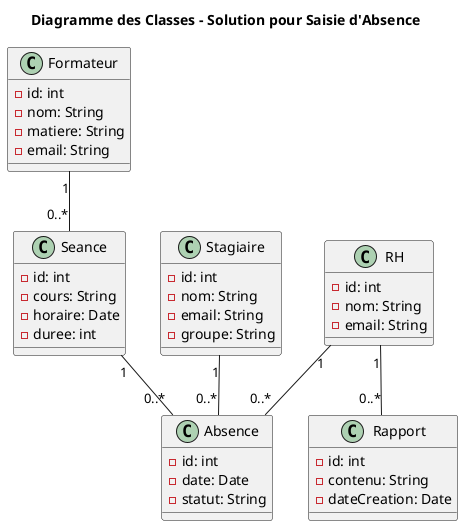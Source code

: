 @startuml
title Diagramme des Classes - Solution pour Saisie d'Absence

class Formateur {
  - id: int
  - nom: String
  - matiere: String
  - email: String
}

class RH {
  - id: int
  - nom: String
  - email: String
}

class Absence {
  - id: int
  - date: Date
  - statut: String
}

class Rapport {
  - id: int
  - contenu: String
  - dateCreation: Date
}

class Seance {
  - id: int
  - cours: String
  - horaire: Date
  - duree: int
}

class Stagiaire {
  - id: int
  - nom: String
  - email: String
  - groupe: String
}


Formateur "1" -- "0..*" Seance 
Seance "1" -- "0..*" Absence 
Stagiaire "1" -- "0..*" Absence 
RH "1" -- "0..*" Rapport 
RH "1" -- "0..*" Absence 

@enduml
